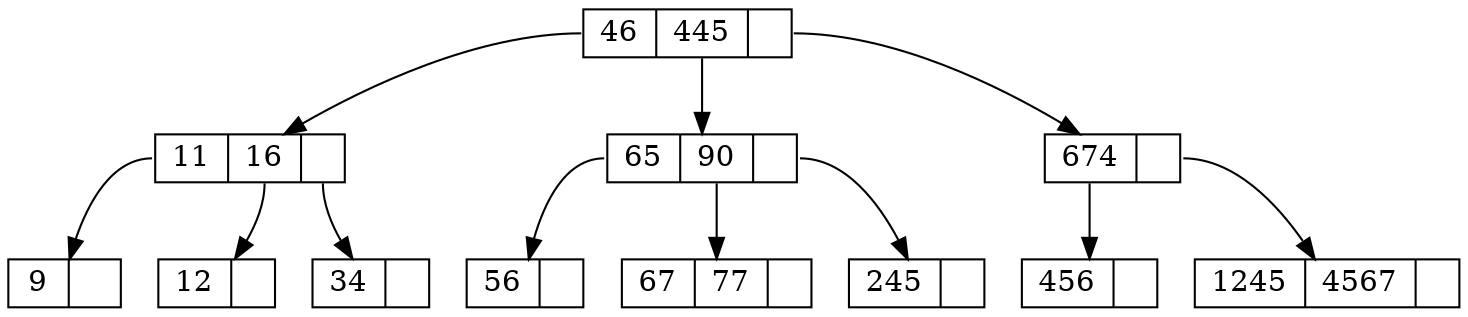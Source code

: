 digraph BTree {
    node [shape=record, height=.1];
    node0x55d3179333c0 [label="<f0>46|<f1>445|<f2>"];
    "node0x55d3179333c0":f0 -> "node0x55d317933330";
    node0x55d317933330 [label="<f0>11|<f1>16|<f2>"];
    "node0x55d317933330":f0 -> "node0x55d3179332a0";
    node0x55d3179332a0 [label="<f0>9|<f1>"];
    "node0x55d317933330":f1 -> "node0x55d317933570";
    node0x55d317933570 [label="<f0>12|<f1>"];
    "node0x55d317933330":f2 -> "node0x55d3179337b0";
    node0x55d3179337b0 [label="<f0>34|<f1>"];
    "node0x55d3179333c0":f1 -> "node0x55d317933690";
    node0x55d317933690 [label="<f0>65|<f1>90|<f2>"];
    "node0x55d317933690":f0 -> "node0x55d317933450";
    node0x55d317933450 [label="<f0>56|<f1>"];
    "node0x55d317933690":f1 -> "node0x55d317933600";
    node0x55d317933600 [label="<f0>67|<f1>77|<f2>"];
    "node0x55d317933690":f2 -> "node0x55d3179339f0";
    node0x55d3179339f0 [label="<f0>245|<f1>"];
    "node0x55d3179333c0":f2 -> "node0x55d317933960";
    node0x55d317933960 [label="<f0>674|<f1>"];
    "node0x55d317933960":f0 -> "node0x55d317933840";
    node0x55d317933840 [label="<f0>456|<f1>"];
    "node0x55d317933960":f1 -> "node0x55d3179338d0";
    node0x55d3179338d0 [label="<f0>1245|<f1>4567|<f2>"];
}
